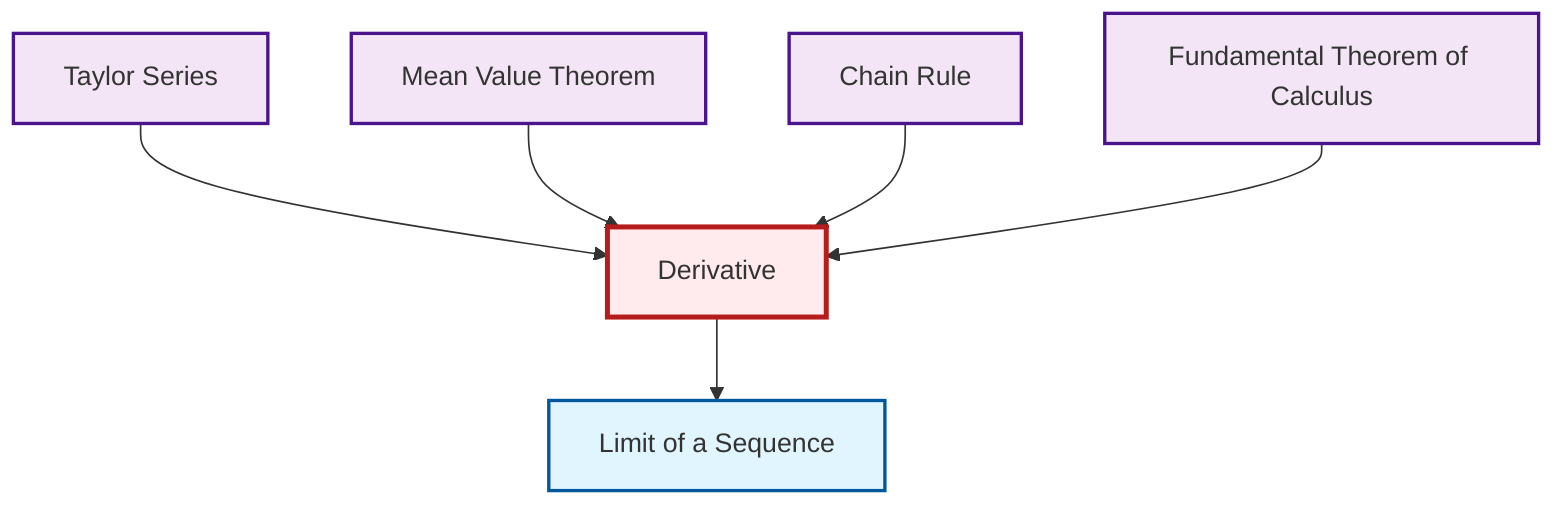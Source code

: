 graph TD
    classDef definition fill:#e1f5fe,stroke:#01579b,stroke-width:2px
    classDef theorem fill:#f3e5f5,stroke:#4a148c,stroke-width:2px
    classDef axiom fill:#fff3e0,stroke:#e65100,stroke-width:2px
    classDef example fill:#e8f5e9,stroke:#1b5e20,stroke-width:2px
    classDef current fill:#ffebee,stroke:#b71c1c,stroke-width:3px
    thm-mean-value["Mean Value Theorem"]:::theorem
    thm-fundamental-calculus["Fundamental Theorem of Calculus"]:::theorem
    thm-chain-rule["Chain Rule"]:::theorem
    thm-taylor-series["Taylor Series"]:::theorem
    def-limit["Limit of a Sequence"]:::definition
    def-derivative["Derivative"]:::definition
    def-derivative --> def-limit
    thm-taylor-series --> def-derivative
    thm-mean-value --> def-derivative
    thm-chain-rule --> def-derivative
    thm-fundamental-calculus --> def-derivative
    class def-derivative current
